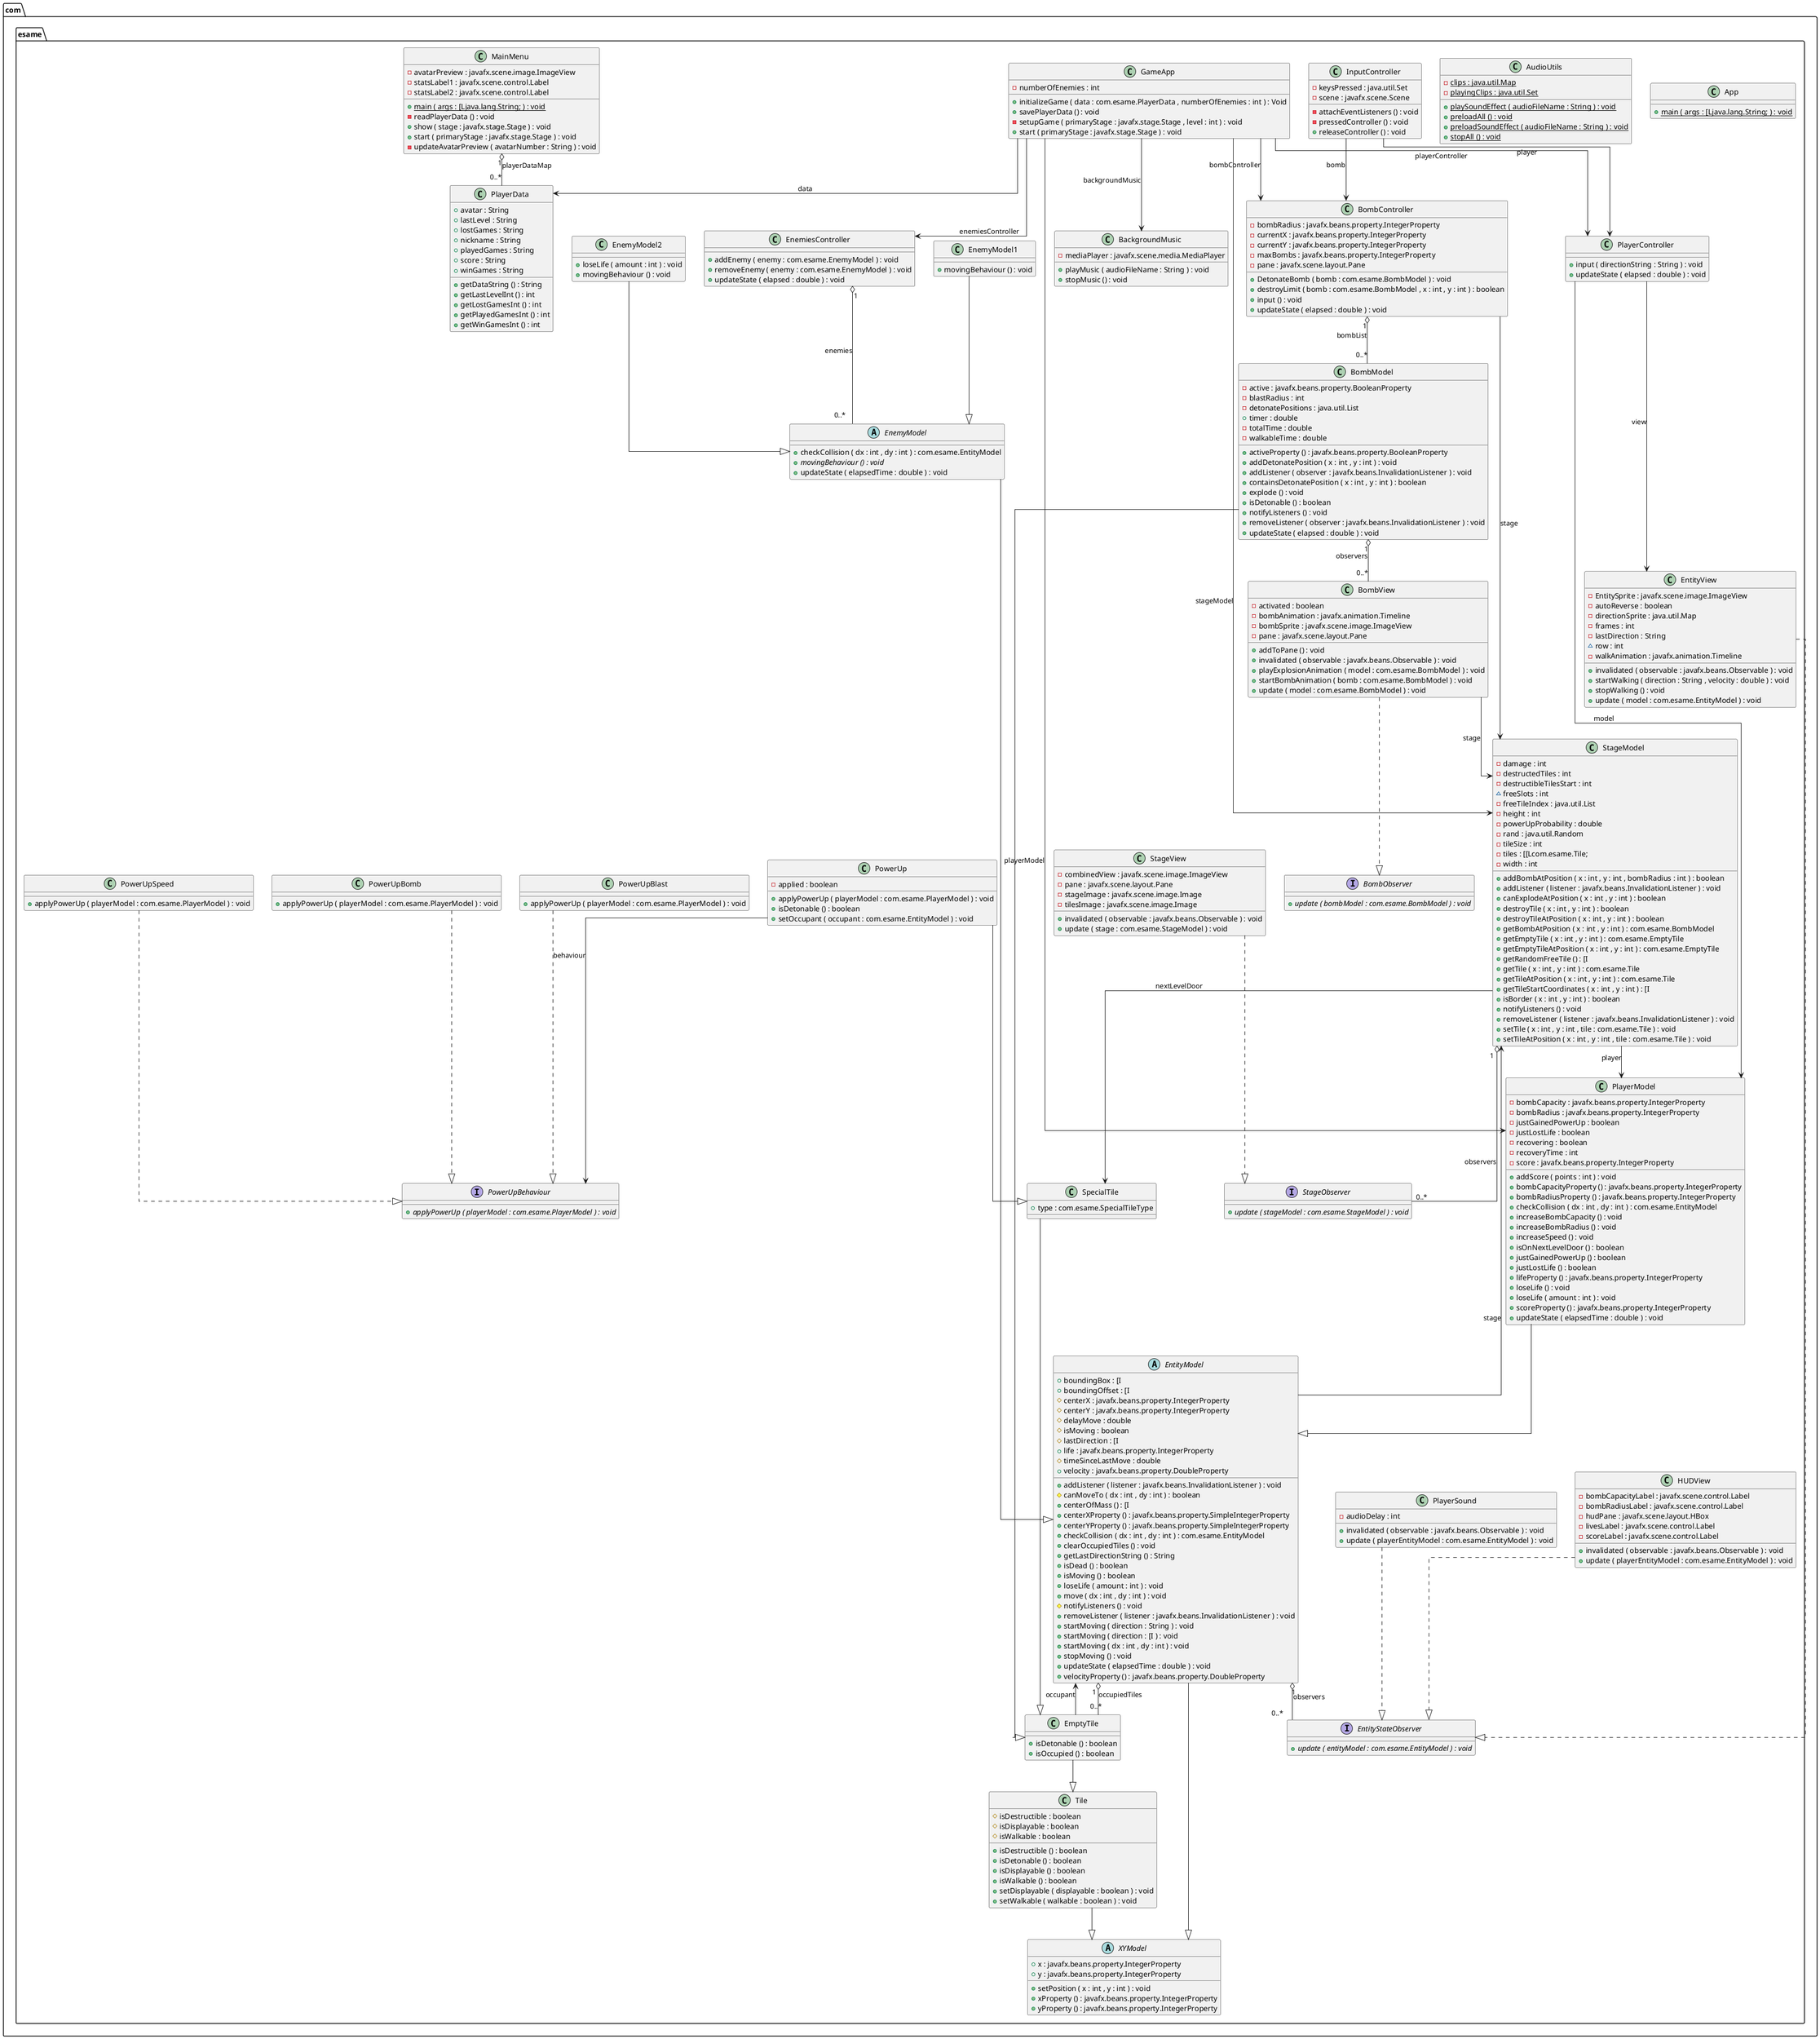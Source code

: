 @startuml
skinparam linetype polyline
skinparam linetype ortho

class com.esame.App {
	{method}  {static} +main ( args : [Ljava.lang.String; ) : void
}


class com.esame.AudioUtils {
	{field} {static} -clips : java.util.Map
	{field} {static} -playingClips : java.util.Set
	{method}  {static} +playSoundEffect ( audioFileName : String ) : void
	{method}  {static} +preloadAll () : void
	{method}  {static} +preloadSoundEffect ( audioFileName : String ) : void
	{method}  {static} +stopAll () : void
}


class com.esame.BackgroundMusic {
	{field} -mediaPlayer : javafx.scene.media.MediaPlayer
	{method} +playMusic ( audioFileName : String ) : void
	{method} +stopMusic () : void
}


class com.esame.BombController {
	{field} -bombRadius : javafx.beans.property.IntegerProperty
	{field} -currentX : javafx.beans.property.IntegerProperty
	{field} -currentY : javafx.beans.property.IntegerProperty
	{field} -maxBombs : javafx.beans.property.IntegerProperty
	{field} -pane : javafx.scene.layout.Pane
	{method} +DetonateBomb ( bomb : com.esame.BombModel ) : void
	{method} +destroyLimit ( bomb : com.esame.BombModel , x : int , y : int ) : boolean
	{method} +input () : void
	{method} +updateState ( elapsed : double ) : void
}


class com.esame.BombModel {
	{field} -active : javafx.beans.property.BooleanProperty
	{field} -blastRadius : int
	{field} -detonatePositions : java.util.List
	{field} +timer : double
	{field} -totalTime : double
	{field} -walkableTime : double
	{method} +activeProperty () : javafx.beans.property.BooleanProperty
	{method} +addDetonatePosition ( x : int , y : int ) : void
	{method} +addListener ( observer : javafx.beans.InvalidationListener ) : void
	{method} +containsDetonatePosition ( x : int , y : int ) : boolean
	{method} +explode () : void
	{method} +isDetonable () : boolean
	{method} +notifyListeners () : void
	{method} +removeListener ( observer : javafx.beans.InvalidationListener ) : void
	{method} +updateState ( elapsed : double ) : void
}


interface com.esame.BombObserver {
	{method}  {abstract} +update ( bombModel : com.esame.BombModel ) : void
}


class com.esame.BombView {
	{field} -activated : boolean
	{field} -bombAnimation : javafx.animation.Timeline
	{field} -bombSprite : javafx.scene.image.ImageView
	{field} -pane : javafx.scene.layout.Pane
	{method} +addToPane () : void
	{method} +invalidated ( observable : javafx.beans.Observable ) : void
	{method} +playExplosionAnimation ( model : com.esame.BombModel ) : void
	{method} +startBombAnimation ( bomb : com.esame.BombModel ) : void
	{method} +update ( model : com.esame.BombModel ) : void
}


class com.esame.EmptyTile {
	{method} +isDetonable () : boolean
	{method} +isOccupied () : boolean
}


class com.esame.EnemiesController {
	{method} +addEnemy ( enemy : com.esame.EnemyModel ) : void
	{method} +removeEnemy ( enemy : com.esame.EnemyModel ) : void
	{method} +updateState ( elapsed : double ) : void
}


abstract class com.esame.EnemyModel {
	{method} +checkCollision ( dx : int , dy : int ) : com.esame.EntityModel
	{method}  {abstract} +movingBehaviour () : void
	{method} +updateState ( elapsedTime : double ) : void
}


class com.esame.EnemyModel1 {
	{method} +movingBehaviour () : void
}


class com.esame.EnemyModel2 {
	{method} +loseLife ( amount : int ) : void
	{method} +movingBehaviour () : void
}


abstract class com.esame.EntityModel {
	{field} +boundingBox : [I
	{field} +boundingOffset : [I
	{field} #centerX : javafx.beans.property.IntegerProperty
	{field} #centerY : javafx.beans.property.IntegerProperty
	{field} #delayMove : double
	{field} #isMoving : boolean
	{field} #lastDirection : [I
	{field} +life : javafx.beans.property.IntegerProperty
	{field} #timeSinceLastMove : double
	{field} +velocity : javafx.beans.property.DoubleProperty
	{method} +addListener ( listener : javafx.beans.InvalidationListener ) : void
	{method} #canMoveTo ( dx : int , dy : int ) : boolean
	{method} +centerOfMass () : [I
	{method} +centerXProperty () : javafx.beans.property.SimpleIntegerProperty
	{method} +centerYProperty () : javafx.beans.property.SimpleIntegerProperty
	{method} +checkCollision ( dx : int , dy : int ) : com.esame.EntityModel
	{method} +clearOccupiedTiles () : void
	{method} +getLastDirectionString () : String
	{method} +isDead () : boolean
	{method} +isMoving () : boolean
	{method} +loseLife ( amount : int ) : void
	{method} +move ( dx : int , dy : int ) : void
	{method} #notifyListeners () : void
	{method} +removeListener ( listener : javafx.beans.InvalidationListener ) : void
	{method} +startMoving ( direction : String ) : void
	{method} +startMoving ( direction : [I ) : void
	{method} +startMoving ( dx : int , dy : int ) : void
	{method} +stopMoving () : void
	{method} +updateState ( elapsedTime : double ) : void
	{method} +velocityProperty () : javafx.beans.property.DoubleProperty
}


interface com.esame.EntityStateObserver {
	{method}  {abstract} +update ( entityModel : com.esame.EntityModel ) : void
}


class com.esame.EntityView {
	{field} -EntitySprite : javafx.scene.image.ImageView
	{field} -autoReverse : boolean
	{field} -directionSprite : java.util.Map
	{field} -frames : int
	{field} -lastDirection : String
	{field} ~row : int
	{field} -walkAnimation : javafx.animation.Timeline
	{method} +invalidated ( observable : javafx.beans.Observable ) : void
	{method} +startWalking ( direction : String , velocity : double ) : void
	{method} +stopWalking () : void
	{method} +update ( model : com.esame.EntityModel ) : void
}


class com.esame.GameApp {
	{field} -numberOfEnemies : int
	{method} +initializeGame ( data : com.esame.PlayerData , numberOfEnemies : int ) : Void
	{method} +savePlayerData () : void
	{method} -setupGame ( primaryStage : javafx.stage.Stage , level : int ) : void
	{method} +start ( primaryStage : javafx.stage.Stage ) : void
}


class com.esame.HUDView {
	{field} -bombCapacityLabel : javafx.scene.control.Label
	{field} -bombRadiusLabel : javafx.scene.control.Label
	{field} -hudPane : javafx.scene.layout.HBox
	{field} -livesLabel : javafx.scene.control.Label
	{field} -scoreLabel : javafx.scene.control.Label
	{method} +invalidated ( observable : javafx.beans.Observable ) : void
	{method} +update ( playerEntityModel : com.esame.EntityModel ) : void
}


class com.esame.InputController {
	{field} -keysPressed : java.util.Set
	{field} -scene : javafx.scene.Scene
	{method} -attachEventListeners () : void
	{method} -pressedController () : void
	{method} +releaseController () : void
}


class com.esame.MainMenu {
	{field} -avatarPreview : javafx.scene.image.ImageView
	{field} -statsLabel1 : javafx.scene.control.Label
	{field} -statsLabel2 : javafx.scene.control.Label
	{method}  {static} +main ( args : [Ljava.lang.String; ) : void
	{method} -readPlayerData () : void
	{method} +show ( stage : javafx.stage.Stage ) : void
	{method} +start ( primaryStage : javafx.stage.Stage ) : void
	{method} -updateAvatarPreview ( avatarNumber : String ) : void
}


class com.esame.PlayerController {
	{method} +input ( directionString : String ) : void
	{method} +updateState ( elapsed : double ) : void
}


class com.esame.PlayerData {
	{field} +avatar : String
	{field} +lastLevel : String
	{field} +lostGames : String
	{field} +nickname : String
	{field} +playedGames : String
	{field} +score : String
	{field} +winGames : String
	{method} +getDataString () : String
	{method} +getLastLevelInt () : int
	{method} +getLostGamesInt () : int
	{method} +getPlayedGamesInt () : int
	{method} +getWinGamesInt () : int
}


class com.esame.PlayerModel {
	{field} -bombCapacity : javafx.beans.property.IntegerProperty
	{field} -bombRadius : javafx.beans.property.IntegerProperty
	{field} -justGainedPowerUp : boolean
	{field} -justLostLife : boolean
	{field} -recovering : boolean
	{field} -recoveryTime : int
	{field} -score : javafx.beans.property.IntegerProperty
	{method} +addScore ( points : int ) : void
	{method} +bombCapacityProperty () : javafx.beans.property.IntegerProperty
	{method} +bombRadiusProperty () : javafx.beans.property.IntegerProperty
	{method} +checkCollision ( dx : int , dy : int ) : com.esame.EntityModel
	{method} +increaseBombCapacity () : void
	{method} +increaseBombRadius () : void
	{method} +increaseSpeed () : void
	{method} +isOnNextLevelDoor () : boolean
	{method} +justGainedPowerUp () : boolean
	{method} +justLostLife () : boolean
	{method} +lifeProperty () : javafx.beans.property.IntegerProperty
	{method} +loseLife () : void
	{method} +loseLife ( amount : int ) : void
	{method} +scoreProperty () : javafx.beans.property.IntegerProperty
	{method} +updateState ( elapsedTime : double ) : void
}


class com.esame.PlayerSound {
	{field} -audioDelay : int
	{method} +invalidated ( observable : javafx.beans.Observable ) : void
	{method} +update ( playerEntityModel : com.esame.EntityModel ) : void
}


class com.esame.PowerUp {
	{field} -applied : boolean
	{method} +applyPowerUp ( playerModel : com.esame.PlayerModel ) : void
	{method} +isDetonable () : boolean
	{method} +setOccupant ( occupant : com.esame.EntityModel ) : void
}


interface com.esame.PowerUpBehaviour {
	{method}  {abstract} +applyPowerUp ( playerModel : com.esame.PlayerModel ) : void
}


class com.esame.PowerUpBlast {
	{method} +applyPowerUp ( playerModel : com.esame.PlayerModel ) : void
}


class com.esame.PowerUpBomb {
	{method} +applyPowerUp ( playerModel : com.esame.PlayerModel ) : void
}


class com.esame.PowerUpSpeed {
	{method} +applyPowerUp ( playerModel : com.esame.PlayerModel ) : void
}


class com.esame.SpecialTile {
	{field} +type : com.esame.SpecialTileType
}


class com.esame.StageModel {
	{field} -damage : int
	{field} -destructedTiles : int
	{field} -destructibleTilesStart : int
	{field} ~freeSlots : int
	{field} -freeTileIndex : java.util.List
	{field} -height : int
	{field} -powerUpProbability : double
	{field} -rand : java.util.Random
	{field} -tileSize : int
	{field} -tiles : [[Lcom.esame.Tile;
	{field} -width : int
	{method} +addBombAtPosition ( x : int , y : int , bombRadius : int ) : boolean
	{method} +addListener ( listener : javafx.beans.InvalidationListener ) : void
	{method} +canExplodeAtPosition ( x : int , y : int ) : boolean
	{method} +destroyTile ( x : int , y : int ) : boolean
	{method} +destroyTileAtPosition ( x : int , y : int ) : boolean
	{method} +getBombAtPosition ( x : int , y : int ) : com.esame.BombModel
	{method} +getEmptyTile ( x : int , y : int ) : com.esame.EmptyTile
	{method} +getEmptyTileAtPosition ( x : int , y : int ) : com.esame.EmptyTile
	{method} +getRandomFreeTile () : [I
	{method} +getTile ( x : int , y : int ) : com.esame.Tile
	{method} +getTileAtPosition ( x : int , y : int ) : com.esame.Tile
	{method} +getTileStartCoordinates ( x : int , y : int ) : [I
	{method} +isBorder ( x : int , y : int ) : boolean
	{method} +notifyListeners () : void
	{method} +removeListener ( listener : javafx.beans.InvalidationListener ) : void
	{method} +setTile ( x : int , y : int , tile : com.esame.Tile ) : void
	{method} +setTileAtPosition ( x : int , y : int , tile : com.esame.Tile ) : void
}


interface com.esame.StageObserver {
	{method}  {abstract} +update ( stageModel : com.esame.StageModel ) : void
}


class com.esame.StageView {
	{field} -combinedView : javafx.scene.image.ImageView
	{field} -pane : javafx.scene.layout.Pane
	{field} -stageImage : javafx.scene.image.Image
	{field} -tilesImage : javafx.scene.image.Image
	{method} +invalidated ( observable : javafx.beans.Observable ) : void
	{method} +update ( stage : com.esame.StageModel ) : void
}


class com.esame.Tile {
	{field} #isDestructible : boolean
	{field} #isDisplayable : boolean
	{field} #isWalkable : boolean
	{method} +isDestructible () : boolean
	{method} +isDetonable () : boolean
	{method} +isDisplayable () : boolean
	{method} +isWalkable () : boolean
	{method} +setDisplayable ( displayable : boolean ) : void
	{method} +setWalkable ( walkable : boolean ) : void
}


abstract class com.esame.XYModel {
	{field} +x : javafx.beans.property.IntegerProperty
	{field} +y : javafx.beans.property.IntegerProperty
	{method} +setPosition ( x : int , y : int ) : void
	{method} +xProperty () : javafx.beans.property.IntegerProperty
	{method} +yProperty () : javafx.beans.property.IntegerProperty
}




com.esame.BombController "1" o-- "0..*"  com.esame.BombModel : bombList
com.esame.BombController -->  com.esame.StageModel : stage
com.esame.BombModel "1" o-- "0..*"  com.esame.BombView : observers
com.esame.BombModel --|>  com.esame.EmptyTile
com.esame.BombView -->  com.esame.StageModel : stage
com.esame.BombView ..|>  com.esame.BombObserver
com.esame.EmptyTile -->  com.esame.EntityModel : occupant
com.esame.EmptyTile --|>  com.esame.Tile
com.esame.EnemiesController "1" o-- "0..*"  com.esame.EnemyModel : enemies
com.esame.EnemyModel --|>  com.esame.EntityModel
com.esame.EnemyModel1 --|>  com.esame.EnemyModel
com.esame.EnemyModel2 --|>  com.esame.EnemyModel
com.esame.EntityModel "1" o-- "0..*"  com.esame.EmptyTile : occupiedTiles
com.esame.EntityModel "1" o-- "0..*"  com.esame.EntityStateObserver : observers
com.esame.EntityModel -->  com.esame.StageModel : stage
com.esame.EntityModel --|>  com.esame.XYModel
com.esame.EntityView ..|>  com.esame.EntityStateObserver
com.esame.GameApp -->  com.esame.BackgroundMusic : backgroundMusic
com.esame.GameApp -->  com.esame.BombController : bombController
com.esame.GameApp -->  com.esame.EnemiesController : enemiesController
com.esame.GameApp -->  com.esame.PlayerController : playerController
com.esame.GameApp -->  com.esame.PlayerData : data
com.esame.GameApp -->  com.esame.PlayerModel : playerModel
com.esame.GameApp -->  com.esame.StageModel : stageModel
com.esame.HUDView ..|>  com.esame.EntityStateObserver
com.esame.InputController -->  com.esame.BombController : bomb
com.esame.InputController -->  com.esame.PlayerController : player
com.esame.MainMenu "1" o-- "0..*"  com.esame.PlayerData : playerDataMap
com.esame.PlayerController -->  com.esame.EntityView : view
com.esame.PlayerController -->  com.esame.PlayerModel : model
com.esame.PlayerModel --|>  com.esame.EntityModel
com.esame.PlayerSound ..|>  com.esame.EntityStateObserver
com.esame.PowerUp -->  com.esame.PowerUpBehaviour : behaviour
com.esame.PowerUp --|>  com.esame.SpecialTile
com.esame.PowerUpBlast ..|>  com.esame.PowerUpBehaviour
com.esame.PowerUpBomb ..|>  com.esame.PowerUpBehaviour
com.esame.PowerUpSpeed ..|>  com.esame.PowerUpBehaviour
com.esame.SpecialTile --|>  com.esame.EmptyTile
com.esame.StageModel "1" o-- "0..*"  com.esame.StageObserver : observers
com.esame.StageModel -->  com.esame.PlayerModel : player
com.esame.StageModel -->  com.esame.SpecialTile : nextLevelDoor
com.esame.StageView ..|>  com.esame.StageObserver
com.esame.Tile --|>  com.esame.XYModel


@enduml


com.esame.BombController "1" o-- "0..*"  com.esame.BombModel : bombList
com.esame.BombController -->  com.esame.StageModel : stage
com.esame.BombModel "1" o-- "0..*"  com.esame.BombView : observers
com.esame.BombModel --|>  com.esame.EmptyTile
com.esame.BombView -->  com.esame.StageModel : stage
com.esame.BombView ..|>  com.esame.BombObserver
com.esame.EmptyTile -->  com.esame.EntityModel : occupant
com.esame.EmptyTile --|>  com.esame.Tile
com.esame.EnemiesController "1" o-- "0..*"  com.esame.EnemyModel : enemies
com.esame.EnemyModel --|>  com.esame.EntityModel
com.esame.EnemyModel1 --|>  com.esame.EnemyModel
com.esame.EnemyModel2 --|>  com.esame.EnemyModel
com.esame.EntityModel "1" o-- "0..*"  com.esame.EmptyTile : occupiedTiles
com.esame.EntityModel "1" o-- "0..*"  com.esame.EntityStateObserver : observers
com.esame.EntityModel -->  com.esame.StageModel : stage
com.esame.EntityModel --|>  com.esame.XYModel
com.esame.EntityView ..|>  com.esame.EntityStateObserver
com.esame.GameApp -->  com.esame.BackgroundMusic : backgroundMusic
com.esame.GameApp -->  com.esame.BombController : bombController
com.esame.GameApp -->  com.esame.EnemiesController : enemiesController
com.esame.GameApp -->  com.esame.PlayerController : playerController
com.esame.GameApp -->  com.esame.PlayerData : data
com.esame.GameApp -->  com.esame.PlayerModel : playerModel
com.esame.GameApp -->  com.esame.StageView : stageView
com.esame.HUDView ..|>  com.esame.EntityStateObserver
com.esame.InputController -->  com.esame.BombController : bomb
com.esame.InputController -->  com.esame.PlayerController : player
com.esame.MainMenu "1" o-- "0..*"  com.esame.PlayerData : playerDataMap
com.esame.PlayerController -->  com.esame.EntityView : view
com.esame.PlayerController -->  com.esame.PlayerModel : model
com.esame.PlayerModel --|>  com.esame.EntityModel
com.esame.PlayerSound ..|>  com.esame.EntityStateObserver
com.esame.PowerUp -->  com.esame.PowerUpBehaviour : behaviour
com.esame.PowerUp --|>  com.esame.SpecialTile
com.esame.PowerUpBlast ..|>  com.esame.PowerUpBehaviour
com.esame.PowerUpBomb ..|>  com.esame.PowerUpBehaviour
com.esame.PowerUpSpeed ..|>  com.esame.PowerUpBehaviour
com.esame.SpecialTile --|>  com.esame.EmptyTile
com.esame.StageModel -->  com.esame.PlayerModel : player
com.esame.StageModel -->  com.esame.SpecialTile : nextLevelDoor
com.esame.StageView -->  com.esame.StageModel : stage
com.esame.Tile --|>  com.esame.XYModel



' com.esame.BombController "1" o-- "0..*"  com.esame.BombModel : bombList
' com.esame.BombController -->  com.esame.StageModel : stage
' com.esame.BombModel "1" o-- "0..*"  com.esame.BombView : observers
' com.esame.BombModel --|>  com.esame.EmptyTile
' com.esame.BombView -->  com.esame.StageModel : stage
' com.esame.BombView ..|>  com.esame.BombObserver
' com.esame.EmptyTile -->  com.esame.EntityModel : occupant
' com.esame.EmptyTile --|>  com.esame.Tile
' com.esame.EnemiesController "1" o-- "0..*"  com.esame.EnemyModel : enemies
' com.esame.EnemyModel --|>  com.esame.EntityModel
' com.esame.EnemyModel1 --|>  com.esame.EnemyModel
' com.esame.EnemyModel2 --|>  com.esame.EnemyModel
' com.esame.EntityModel "1" o-- "0..*"  com.esame.EmptyTile : occupiedTiles
' com.esame.EntityModel "1" o-- "0..*"  com.esame.EntityStateObserver : observers
' com.esame.EntityModel -->  com.esame.StageModel : stage
' com.esame.EntityModel --|>  com.esame.XYModel
' com.esame.EntityView ..|>  com.esame.EntityStateObserver
' com.esame.GameApp -->  com.esame.BackgroundMusic : backgroundMusic
' com.esame.GameApp -->  com.esame.BombController : bombController
' com.esame.GameApp -->  com.esame.EnemiesController : enemiesController
' com.esame.GameApp -->  com.esame.PlayerController : playerController
' com.esame.GameApp -->  com.esame.PlayerData : data
' com.esame.GameApp -->  com.esame.PlayerModel : playerModel
' com.esame.GameApp -->  com.esame.StageView : stageView
' com.esame.HUDView ..|>  com.esame.EntityStateObserver
' com.esame.InputController -->  com.esame.BombController : bomb
' com.esame.InputController -->  com.esame.PlayerController : player
' com.esame.MainMenu "1" o-- "0..*"  com.esame.PlayerData : playerDataMap
' com.esame.PlayerController -->  com.esame.EntityView : view
' com.esame.PlayerController -->  com.esame.PlayerModel : model
' com.esame.PlayerModel --|>  com.esame.EntityModel
' com.esame.PlayerSound ..|>  com.esame.EntityStateObserver
' com.esame.PowerUp -->  com.esame.PowerUpBehaviour : behaviour
' com.esame.PowerUp --|>  com.esame.SpecialTile
' com.esame.PowerUpBlast ..|>  com.esame.PowerUpBehaviour
' com.esame.PowerUpBomb ..|>  com.esame.PowerUpBehaviour
' com.esame.PowerUpSpeed ..|>  com.esame.PowerUpBehaviour
' com.esame.SpecialTile --|>  com.esame.EmptyTile
' com.esame.StageModel -->  com.esame.PlayerModel : player
' com.esame.StageModel -->  com.esame.SpecialTile : nextLevelDoor
' com.esame.StageView -->  com.esame.StageModel : stage
' com.esame.Tile --|>  com.esame.XYModel


@enduml